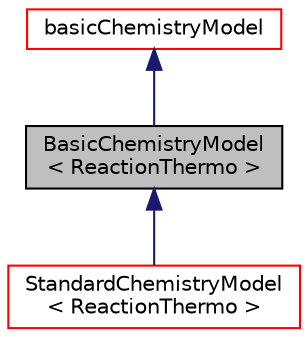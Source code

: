 digraph "BasicChemistryModel&lt; ReactionThermo &gt;"
{
  bgcolor="transparent";
  edge [fontname="Helvetica",fontsize="10",labelfontname="Helvetica",labelfontsize="10"];
  node [fontname="Helvetica",fontsize="10",shape=record];
  Node1 [label="BasicChemistryModel\l\< ReactionThermo \>",height=0.2,width=0.4,color="black", fillcolor="grey75", style="filled" fontcolor="black"];
  Node2 -> Node1 [dir="back",color="midnightblue",fontsize="10",style="solid",fontname="Helvetica"];
  Node2 [label="basicChemistryModel",height=0.2,width=0.4,color="red",URL="$classFoam_1_1basicChemistryModel.html",tooltip="Base class for chemistry models. "];
  Node1 -> Node3 [dir="back",color="midnightblue",fontsize="10",style="solid",fontname="Helvetica"];
  Node3 [label="StandardChemistryModel\l\< ReactionThermo \>",height=0.2,width=0.4,color="red",URL="$classFoam_1_1StandardChemistryModel.html",tooltip="Extends base chemistry model by adding a thermo package, and ODE functions. Introduces chemistry equa..."];
}
